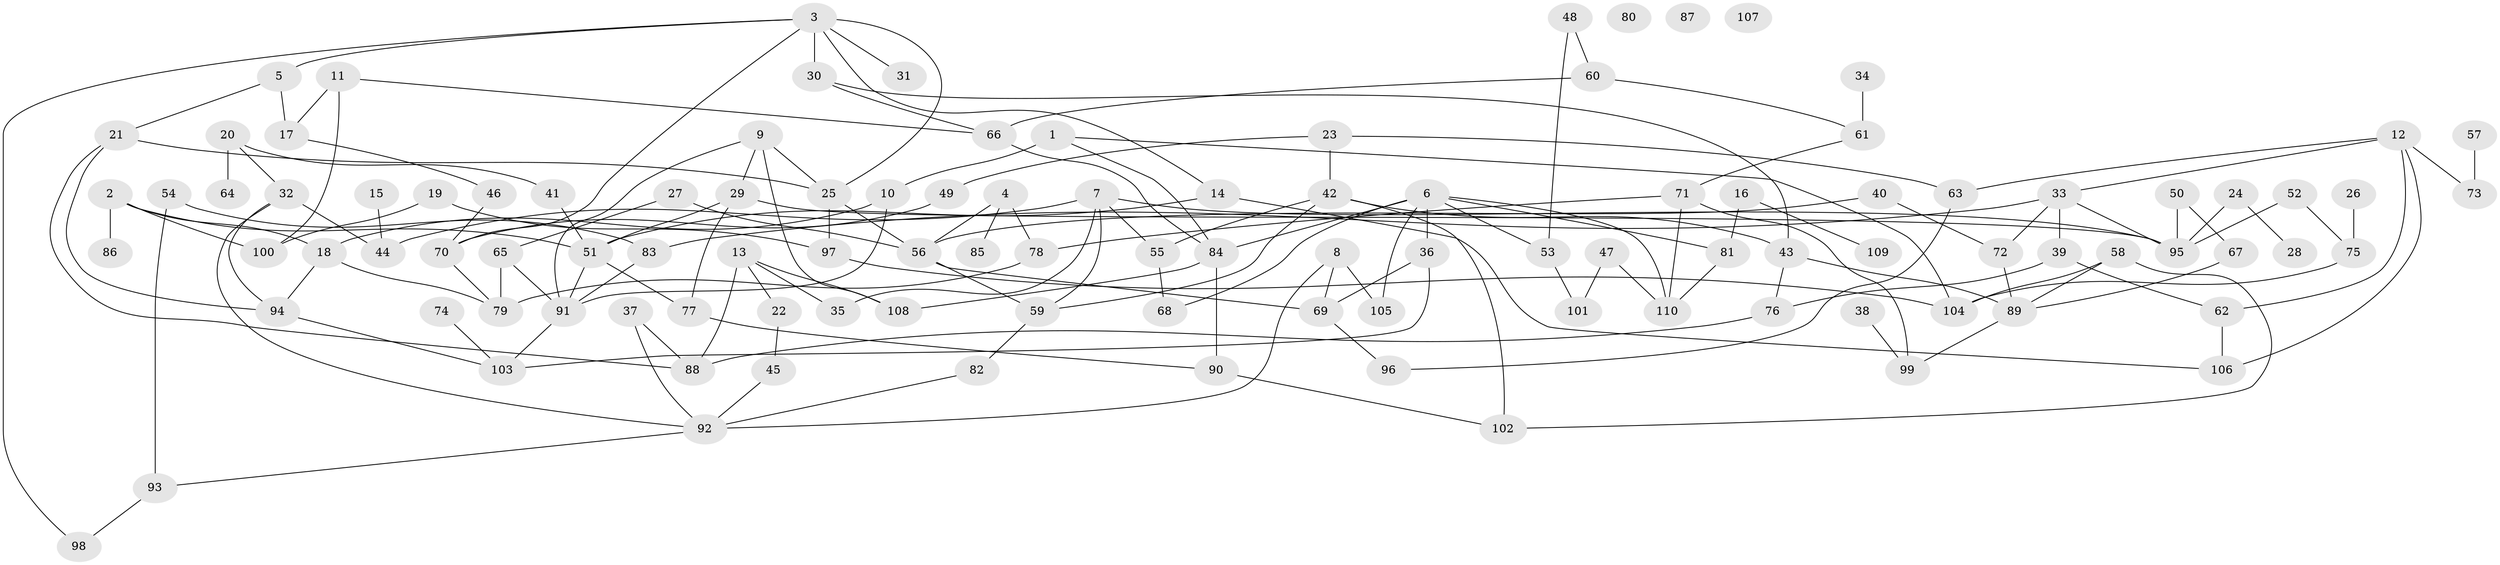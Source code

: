 // coarse degree distribution, {5: 0.1935483870967742, 3: 0.22580645161290322, 12: 0.03225806451612903, 13: 0.03225806451612903, 4: 0.06451612903225806, 2: 0.22580645161290322, 8: 0.06451612903225806, 6: 0.03225806451612903, 1: 0.12903225806451613}
// Generated by graph-tools (version 1.1) at 2025/48/03/04/25 22:48:34]
// undirected, 110 vertices, 164 edges
graph export_dot {
  node [color=gray90,style=filled];
  1;
  2;
  3;
  4;
  5;
  6;
  7;
  8;
  9;
  10;
  11;
  12;
  13;
  14;
  15;
  16;
  17;
  18;
  19;
  20;
  21;
  22;
  23;
  24;
  25;
  26;
  27;
  28;
  29;
  30;
  31;
  32;
  33;
  34;
  35;
  36;
  37;
  38;
  39;
  40;
  41;
  42;
  43;
  44;
  45;
  46;
  47;
  48;
  49;
  50;
  51;
  52;
  53;
  54;
  55;
  56;
  57;
  58;
  59;
  60;
  61;
  62;
  63;
  64;
  65;
  66;
  67;
  68;
  69;
  70;
  71;
  72;
  73;
  74;
  75;
  76;
  77;
  78;
  79;
  80;
  81;
  82;
  83;
  84;
  85;
  86;
  87;
  88;
  89;
  90;
  91;
  92;
  93;
  94;
  95;
  96;
  97;
  98;
  99;
  100;
  101;
  102;
  103;
  104;
  105;
  106;
  107;
  108;
  109;
  110;
  1 -- 10;
  1 -- 84;
  1 -- 104;
  2 -- 18;
  2 -- 51;
  2 -- 86;
  2 -- 100;
  3 -- 5;
  3 -- 14;
  3 -- 25;
  3 -- 30;
  3 -- 31;
  3 -- 70;
  3 -- 98;
  4 -- 56;
  4 -- 78;
  4 -- 85;
  5 -- 17;
  5 -- 21;
  6 -- 36;
  6 -- 53;
  6 -- 68;
  6 -- 81;
  6 -- 84;
  6 -- 105;
  6 -- 110;
  7 -- 35;
  7 -- 44;
  7 -- 55;
  7 -- 59;
  7 -- 95;
  8 -- 69;
  8 -- 92;
  8 -- 105;
  9 -- 25;
  9 -- 29;
  9 -- 91;
  9 -- 108;
  10 -- 18;
  10 -- 91;
  11 -- 17;
  11 -- 66;
  11 -- 100;
  12 -- 33;
  12 -- 62;
  12 -- 63;
  12 -- 73;
  12 -- 106;
  13 -- 22;
  13 -- 35;
  13 -- 88;
  13 -- 108;
  14 -- 51;
  14 -- 106;
  15 -- 44;
  16 -- 81;
  16 -- 109;
  17 -- 46;
  18 -- 79;
  18 -- 94;
  19 -- 97;
  19 -- 100;
  20 -- 32;
  20 -- 41;
  20 -- 64;
  21 -- 25;
  21 -- 88;
  21 -- 94;
  22 -- 45;
  23 -- 42;
  23 -- 49;
  23 -- 63;
  24 -- 28;
  24 -- 95;
  25 -- 56;
  25 -- 97;
  26 -- 75;
  27 -- 56;
  27 -- 65;
  29 -- 51;
  29 -- 77;
  29 -- 95;
  30 -- 43;
  30 -- 66;
  32 -- 44;
  32 -- 92;
  32 -- 94;
  33 -- 39;
  33 -- 72;
  33 -- 83;
  33 -- 95;
  34 -- 61;
  36 -- 69;
  36 -- 103;
  37 -- 88;
  37 -- 92;
  38 -- 99;
  39 -- 62;
  39 -- 76;
  40 -- 56;
  40 -- 72;
  41 -- 51;
  42 -- 43;
  42 -- 55;
  42 -- 59;
  42 -- 102;
  43 -- 76;
  43 -- 89;
  45 -- 92;
  46 -- 70;
  47 -- 101;
  47 -- 110;
  48 -- 53;
  48 -- 60;
  49 -- 70;
  50 -- 67;
  50 -- 95;
  51 -- 77;
  51 -- 91;
  52 -- 75;
  52 -- 95;
  53 -- 101;
  54 -- 83;
  54 -- 93;
  55 -- 68;
  56 -- 59;
  56 -- 69;
  57 -- 73;
  58 -- 89;
  58 -- 102;
  58 -- 104;
  59 -- 82;
  60 -- 61;
  60 -- 66;
  61 -- 71;
  62 -- 106;
  63 -- 96;
  65 -- 79;
  65 -- 91;
  66 -- 84;
  67 -- 89;
  69 -- 96;
  70 -- 79;
  71 -- 78;
  71 -- 99;
  71 -- 110;
  72 -- 89;
  74 -- 103;
  75 -- 104;
  76 -- 88;
  77 -- 90;
  78 -- 79;
  81 -- 110;
  82 -- 92;
  83 -- 91;
  84 -- 90;
  84 -- 108;
  89 -- 99;
  90 -- 102;
  91 -- 103;
  92 -- 93;
  93 -- 98;
  94 -- 103;
  97 -- 104;
}
